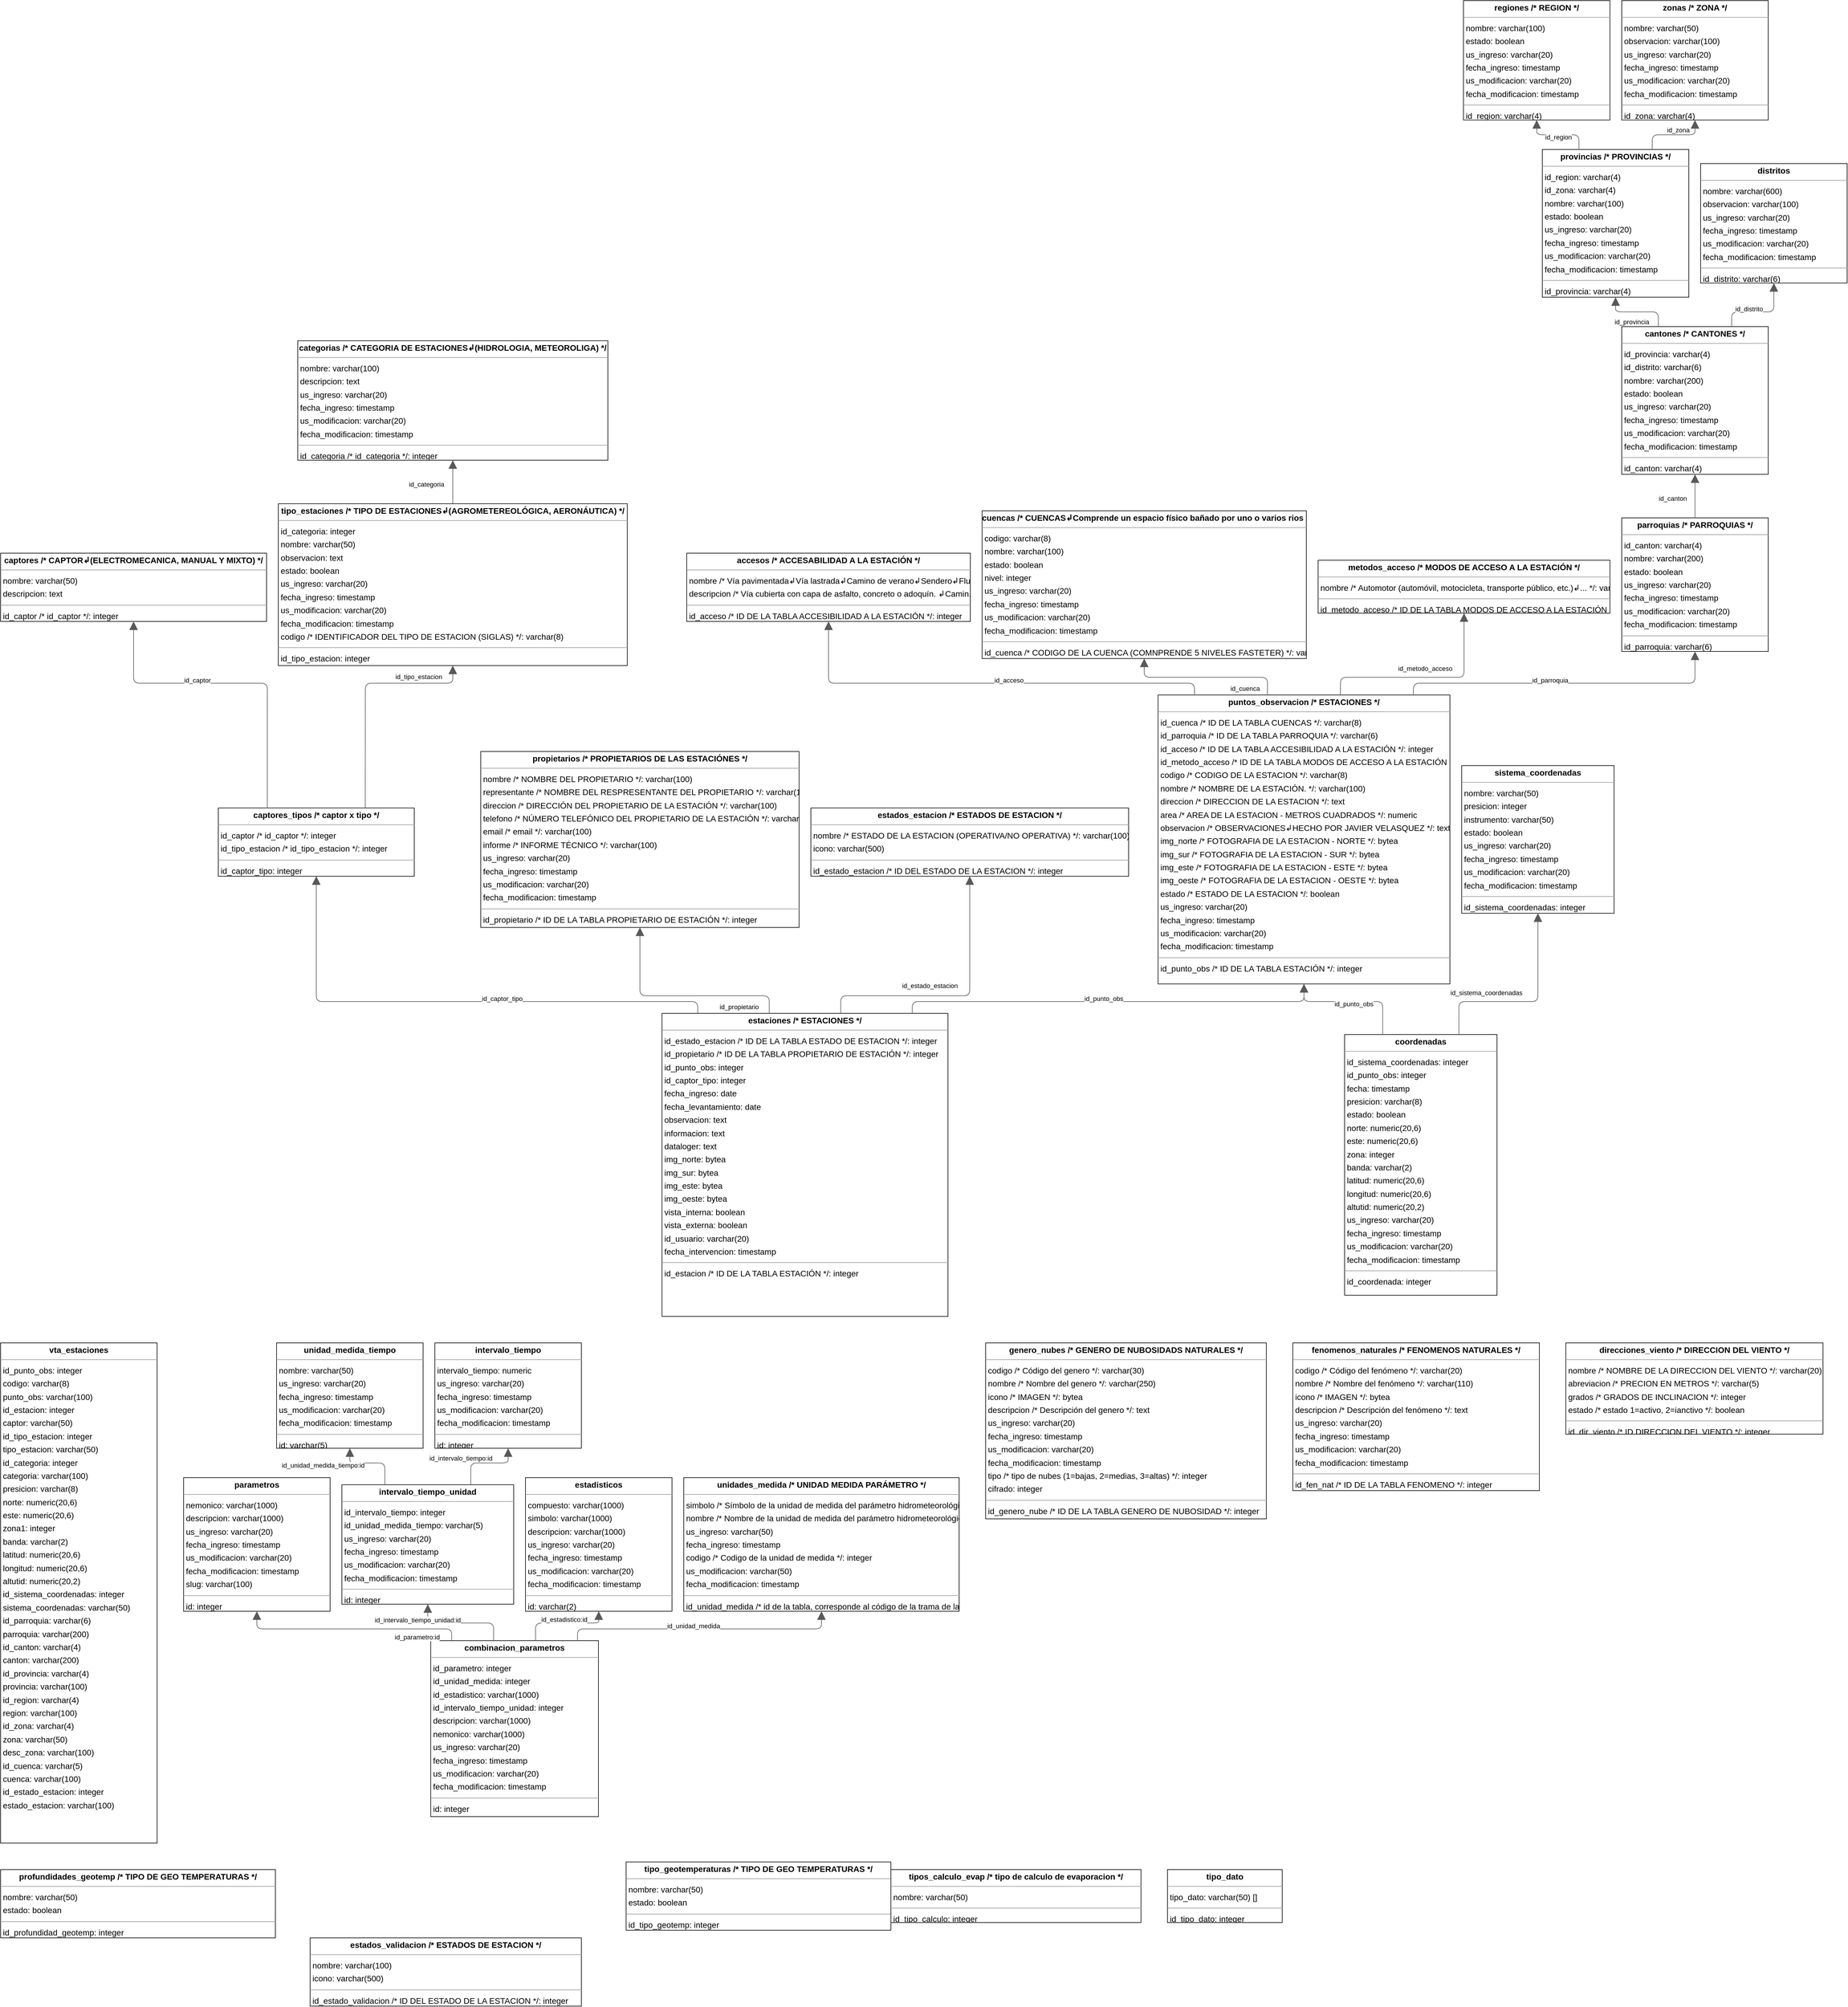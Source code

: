 <mxfile version="20.0.4" type="github">
  <diagram id="1TgqSIU560a6drtrYgLI" name="Page-1">
    <mxGraphModel dx="1720" dy="1604" grid="1" gridSize="10" guides="1" tooltips="1" connect="1" arrows="1" fold="1" page="0" pageScale="1" pageWidth="827" pageHeight="1169" background="none" math="0" shadow="0">
      <root>
        <mxCell id="0" />
        <mxCell id="1" parent="0" />
        <mxCell id="node34" value="&lt;p style=&quot;margin:0px;margin-top:4px;text-align:center;&quot;&gt;&lt;b&gt;accesos  /* ACCESABILIDAD A LA ESTACIÓN */&lt;/b&gt;&lt;/p&gt;&lt;hr size=&quot;1&quot;/&gt;&lt;p style=&quot;margin:0 0 0 4px;line-height:1.6;&quot;&gt; nombre  /* Vía pavimentada↲Vía lastrada↲Camino de verano↲Sendero↲Fluvial... */: varchar(100)&lt;br/&gt; descripcion  /* Vía cubierta con capa de asfalto, concreto o adoquín.  ↲Camin... */: varchar(500)&lt;/p&gt;&lt;hr size=&quot;1&quot;/&gt;&lt;p style=&quot;margin:0 0 0 4px;line-height:1.6;&quot;&gt; id_acceso  /* ID DE LA TABLA ACCESIBILIDAD A LA ESTACIÓN */: integer&lt;/p&gt;" style="verticalAlign=top;align=left;overflow=fill;fontSize=14;fontFamily=Helvetica;html=1;rounded=0;shadow=0;comic=0;labelBackgroundColor=none;strokeWidth=1;" parent="1" vertex="1">
          <mxGeometry x="869" y="514" width="482" height="116" as="geometry" />
        </mxCell>
        <mxCell id="node31" value="&lt;p style=&quot;margin:0px;margin-top:4px;text-align:center;&quot;&gt;&lt;b&gt;cantones  /* CANTONES */&lt;/b&gt;&lt;/p&gt;&lt;hr size=&quot;1&quot;/&gt;&lt;p style=&quot;margin:0 0 0 4px;line-height:1.6;&quot;&gt; id_provincia: varchar(4)&lt;br/&gt; id_distrito: varchar(6)&lt;br/&gt; nombre: varchar(200)&lt;br/&gt; estado: boolean&lt;br/&gt; us_ingreso: varchar(20)&lt;br/&gt; fecha_ingreso: timestamp&lt;br/&gt; us_modificacion: varchar(20)&lt;br/&gt; fecha_modificacion: timestamp&lt;/p&gt;&lt;hr size=&quot;1&quot;/&gt;&lt;p style=&quot;margin:0 0 0 4px;line-height:1.6;&quot;&gt; id_canton: varchar(4)&lt;/p&gt;" style="verticalAlign=top;align=left;overflow=fill;fontSize=14;fontFamily=Helvetica;html=1;rounded=0;shadow=0;comic=0;labelBackgroundColor=none;strokeWidth=1;" parent="1" vertex="1">
          <mxGeometry x="2458" y="129" width="249" height="251" as="geometry" />
        </mxCell>
        <mxCell id="node2" value="&lt;p style=&quot;margin:0px;margin-top:4px;text-align:center;&quot;&gt;&lt;b&gt;captores  /* CAPTOR↲(ELECTROMECANICA, MANUAL Y MIXTO) */&lt;/b&gt;&lt;/p&gt;&lt;hr size=&quot;1&quot;/&gt;&lt;p style=&quot;margin:0 0 0 4px;line-height:1.6;&quot;&gt; nombre: varchar(50)&lt;br/&gt; descripcion: text&lt;/p&gt;&lt;hr size=&quot;1&quot;/&gt;&lt;p style=&quot;margin:0 0 0 4px;line-height:1.6;&quot;&gt; id_captor  /* id_captor */: integer&lt;/p&gt;" style="verticalAlign=top;align=left;overflow=fill;fontSize=14;fontFamily=Helvetica;html=1;rounded=0;shadow=0;comic=0;labelBackgroundColor=none;strokeWidth=1;" parent="1" vertex="1">
          <mxGeometry x="-297" y="514" width="452" height="116" as="geometry" />
        </mxCell>
        <mxCell id="node12" value="&lt;p style=&quot;margin:0px;margin-top:4px;text-align:center;&quot;&gt;&lt;b&gt;captores_tipos  /* captor x tipo */&lt;/b&gt;&lt;/p&gt;&lt;hr size=&quot;1&quot;/&gt;&lt;p style=&quot;margin:0 0 0 4px;line-height:1.6;&quot;&gt; id_captor  /* id_captor */: integer&lt;br/&gt; id_tipo_estacion  /* id_tipo_estacion */: integer&lt;/p&gt;&lt;hr size=&quot;1&quot;/&gt;&lt;p style=&quot;margin:0 0 0 4px;line-height:1.6;&quot;&gt; id_captor_tipo: integer&lt;/p&gt;" style="verticalAlign=top;align=left;overflow=fill;fontSize=14;fontFamily=Helvetica;html=1;rounded=0;shadow=0;comic=0;labelBackgroundColor=none;strokeWidth=1;" parent="1" vertex="1">
          <mxGeometry x="73" y="947" width="333" height="116" as="geometry" />
        </mxCell>
        <mxCell id="node9" value="&lt;p style=&quot;margin:0px;margin-top:4px;text-align:center;&quot;&gt;&lt;b&gt;categorias  /* CATEGORIA DE ESTACIONES↲(HIDROLOGIA, METEOROLIGA) */&lt;/b&gt;&lt;/p&gt;&lt;hr size=&quot;1&quot;/&gt;&lt;p style=&quot;margin:0 0 0 4px;line-height:1.6;&quot;&gt; nombre: varchar(100)&lt;br/&gt; descripcion: text&lt;br/&gt; us_ingreso: varchar(20)&lt;br/&gt; fecha_ingreso: timestamp&lt;br/&gt; us_modificacion: varchar(20)&lt;br/&gt; fecha_modificacion: timestamp&lt;/p&gt;&lt;hr size=&quot;1&quot;/&gt;&lt;p style=&quot;margin:0 0 0 4px;line-height:1.6;&quot;&gt; id_categoria  /* id_categoria */: integer&lt;/p&gt;" style="verticalAlign=top;align=left;overflow=fill;fontSize=14;fontFamily=Helvetica;html=1;rounded=0;shadow=0;comic=0;labelBackgroundColor=none;strokeWidth=1;" parent="1" vertex="1">
          <mxGeometry x="208" y="153" width="527" height="203" as="geometry" />
        </mxCell>
        <mxCell id="node6" value="&lt;p style=&quot;margin:0px;margin-top:4px;text-align:center;&quot;&gt;&lt;b&gt;combinacion_parametros&lt;/b&gt;&lt;/p&gt;&lt;hr size=&quot;1&quot;/&gt;&lt;p style=&quot;margin:0 0 0 4px;line-height:1.6;&quot;&gt; id_parametro: integer&lt;br/&gt; id_unidad_medida: integer&lt;br/&gt; id_estadistico: varchar(1000)&lt;br/&gt; id_intervalo_tiempo_unidad: integer&lt;br/&gt; descripcion: varchar(1000)&lt;br/&gt; nemonico: varchar(1000)&lt;br/&gt; us_ingreso: varchar(20)&lt;br/&gt; fecha_ingreso: timestamp&lt;br/&gt; us_modificacion: varchar(20)&lt;br/&gt; fecha_modificacion: timestamp&lt;/p&gt;&lt;hr size=&quot;1&quot;/&gt;&lt;p style=&quot;margin:0 0 0 4px;line-height:1.6;&quot;&gt; id: integer&lt;/p&gt;" style="verticalAlign=top;align=left;overflow=fill;fontSize=14;fontFamily=Helvetica;html=1;rounded=0;shadow=0;comic=0;labelBackgroundColor=none;strokeWidth=1;" parent="1" vertex="1">
          <mxGeometry x="434" y="2362" width="285" height="299" as="geometry" />
        </mxCell>
        <mxCell id="node23" value="&lt;p style=&quot;margin:0px;margin-top:4px;text-align:center;&quot;&gt;&lt;b&gt;coordenadas&lt;/b&gt;&lt;/p&gt;&lt;hr size=&quot;1&quot;/&gt;&lt;p style=&quot;margin:0 0 0 4px;line-height:1.6;&quot;&gt; id_sistema_coordenadas: integer&lt;br/&gt; id_punto_obs: integer&lt;br/&gt; fecha: timestamp&lt;br/&gt; presicion: varchar(8)&lt;br/&gt; estado: boolean&lt;br/&gt; norte: numeric(20,6)&lt;br/&gt; este: numeric(20,6)&lt;br/&gt; zona: integer&lt;br/&gt; banda: varchar(2)&lt;br/&gt; latitud: numeric(20,6)&lt;br/&gt; longitud: numeric(20,6)&lt;br/&gt; altutid: numeric(20,2)&lt;br/&gt; us_ingreso: varchar(20)&lt;br/&gt; fecha_ingreso: timestamp&lt;br/&gt; us_modificacion: varchar(20)&lt;br/&gt; fecha_modificacion: timestamp&lt;/p&gt;&lt;hr size=&quot;1&quot;/&gt;&lt;p style=&quot;margin:0 0 0 4px;line-height:1.6;&quot;&gt; id_coordenada: integer&lt;/p&gt;" style="verticalAlign=top;align=left;overflow=fill;fontSize=14;fontFamily=Helvetica;html=1;rounded=0;shadow=0;comic=0;labelBackgroundColor=none;strokeWidth=1;" parent="1" vertex="1">
          <mxGeometry x="1987" y="1332" width="259" height="443" as="geometry" />
        </mxCell>
        <mxCell id="node11" value="&lt;p style=&quot;margin:0px;margin-top:4px;text-align:center;&quot;&gt;&lt;b&gt;cuencas  /* CUENCAS↲Comprende un espacio físico bañado por uno o varios rios */&lt;/b&gt;&lt;/p&gt;&lt;hr size=&quot;1&quot;/&gt;&lt;p style=&quot;margin:0 0 0 4px;line-height:1.6;&quot;&gt; codigo: varchar(8)&lt;br/&gt; nombre: varchar(100)&lt;br/&gt; estado: boolean&lt;br/&gt; nivel: integer&lt;br/&gt; us_ingreso: varchar(20)&lt;br/&gt; fecha_ingreso: timestamp&lt;br/&gt; us_modificacion: varchar(20)&lt;br/&gt; fecha_modificacion: timestamp&lt;/p&gt;&lt;hr size=&quot;1&quot;/&gt;&lt;p style=&quot;margin:0 0 0 4px;line-height:1.6;&quot;&gt; id_cuenca  /* CODIGO DE LA CUENCA (COMNPRENDE 5 NIVELES FASTETER) */: varchar(5)&lt;/p&gt;" style="verticalAlign=top;align=left;overflow=fill;fontSize=14;fontFamily=Helvetica;html=1;rounded=0;shadow=0;comic=0;labelBackgroundColor=none;strokeWidth=1;" parent="1" vertex="1">
          <mxGeometry x="1371" y="442" width="551" height="251" as="geometry" />
        </mxCell>
        <mxCell id="node7" value="&lt;p style=&quot;margin:0px;margin-top:4px;text-align:center;&quot;&gt;&lt;b&gt;direcciones_viento  /* DIRECCION DEL VIENTO */&lt;/b&gt;&lt;/p&gt;&lt;hr size=&quot;1&quot;/&gt;&lt;p style=&quot;margin:0 0 0 4px;line-height:1.6;&quot;&gt; nombre  /* NOMBRE DE LA DIRECCION DEL VIENTO */: varchar(20)&lt;br/&gt; abreviacion  /* PRECION EN METROS */: varchar(5)&lt;br/&gt; grados  /* GRADOS DE INCLINACION */: integer&lt;br/&gt; estado  /* estado 1=activo, 2=ianctivo */: boolean&lt;/p&gt;&lt;hr size=&quot;1&quot;/&gt;&lt;p style=&quot;margin:0 0 0 4px;line-height:1.6;&quot;&gt; id_dir_viento  /* ID DIRECCION DEL VIENTO */: integer&lt;/p&gt;" style="verticalAlign=top;align=left;overflow=fill;fontSize=14;fontFamily=Helvetica;html=1;rounded=0;shadow=0;comic=0;labelBackgroundColor=none;strokeWidth=1;" parent="1" vertex="1">
          <mxGeometry x="2363" y="1856" width="437" height="155" as="geometry" />
        </mxCell>
        <mxCell id="node16" value="&lt;p style=&quot;margin:0px;margin-top:4px;text-align:center;&quot;&gt;&lt;b&gt;distritos&lt;/b&gt;&lt;/p&gt;&lt;hr size=&quot;1&quot;/&gt;&lt;p style=&quot;margin:0 0 0 4px;line-height:1.6;&quot;&gt; nombre: varchar(600)&lt;br/&gt; observacion: varchar(100)&lt;br/&gt; us_ingreso: varchar(20)&lt;br/&gt; fecha_ingreso: timestamp&lt;br/&gt; us_modificacion: varchar(20)&lt;br/&gt; fecha_modificacion: timestamp&lt;/p&gt;&lt;hr size=&quot;1&quot;/&gt;&lt;p style=&quot;margin:0 0 0 4px;line-height:1.6;&quot;&gt; id_distrito: varchar(6)&lt;/p&gt;" style="verticalAlign=top;align=left;overflow=fill;fontSize=14;fontFamily=Helvetica;html=1;rounded=0;shadow=0;comic=0;labelBackgroundColor=none;strokeWidth=1;" parent="1" vertex="1">
          <mxGeometry x="2592" y="-148" width="249" height="203" as="geometry" />
        </mxCell>
        <mxCell id="node5" value="&lt;p style=&quot;margin:0px;margin-top:4px;text-align:center;&quot;&gt;&lt;b&gt;estaciones  /* ESTACIONES */&lt;/b&gt;&lt;/p&gt;&lt;hr size=&quot;1&quot;&gt;&lt;p style=&quot;margin:0 0 0 4px;line-height:1.6;&quot;&gt; id_estado_estacion  /* ID DE LA TABLA ESTADO DE ESTACION */: integer&lt;br&gt; id_propietario  /* ID DE LA TABLA PROPIETARIO DE ESTACIÓN */: integer&lt;br&gt; id_punto_obs: integer&lt;br&gt; id_captor_tipo: integer&lt;br&gt; fecha_ingreso: date&lt;br&gt; fecha_levantamiento: date&lt;br&gt; observacion: text&lt;br&gt; informacion: text&lt;br&gt; dataloger: text&lt;br&gt; img_norte: bytea&lt;br&gt; img_sur: bytea&lt;br&gt; img_este: bytea&lt;br&gt; img_oeste: bytea&lt;br&gt; vista_interna: boolean&lt;br&gt; vista_externa: boolean&lt;br&gt; id_usuario: varchar(20)&lt;br&gt; fecha_intervencion: timestamp&lt;br&gt;&lt;/p&gt;&lt;hr size=&quot;1&quot;&gt;&lt;p style=&quot;margin:0 0 0 4px;line-height:1.6;&quot;&gt; id_estacion  /* ID DE LA TABLA ESTACIÓN */: integer&lt;/p&gt;" style="verticalAlign=top;align=left;overflow=fill;fontSize=14;fontFamily=Helvetica;html=1;rounded=0;shadow=0;comic=0;labelBackgroundColor=none;strokeWidth=1;" parent="1" vertex="1">
          <mxGeometry x="827" y="1296" width="486" height="515" as="geometry" />
        </mxCell>
        <mxCell id="node22" value="&lt;p style=&quot;margin:0px;margin-top:4px;text-align:center;&quot;&gt;&lt;b&gt;estadisticos&lt;/b&gt;&lt;/p&gt;&lt;hr size=&quot;1&quot;/&gt;&lt;p style=&quot;margin:0 0 0 4px;line-height:1.6;&quot;&gt; compuesto: varchar(1000)&lt;br/&gt; simbolo: varchar(1000)&lt;br/&gt; descripcion: varchar(1000)&lt;br/&gt; us_ingreso: varchar(20)&lt;br/&gt; fecha_ingreso: timestamp&lt;br/&gt; us_modificacion: varchar(20)&lt;br/&gt; fecha_modificacion: timestamp&lt;/p&gt;&lt;hr size=&quot;1&quot;/&gt;&lt;p style=&quot;margin:0 0 0 4px;line-height:1.6;&quot;&gt; id: varchar(2)&lt;/p&gt;" style="verticalAlign=top;align=left;overflow=fill;fontSize=14;fontFamily=Helvetica;html=1;rounded=0;shadow=0;comic=0;labelBackgroundColor=none;strokeWidth=1;" parent="1" vertex="1">
          <mxGeometry x="595" y="2085" width="249" height="227" as="geometry" />
        </mxCell>
        <mxCell id="node19" value="&lt;p style=&quot;margin:0px;margin-top:4px;text-align:center;&quot;&gt;&lt;b&gt;estados_estacion  /* ESTADOS DE ESTACION */&lt;/b&gt;&lt;/p&gt;&lt;hr size=&quot;1&quot;/&gt;&lt;p style=&quot;margin:0 0 0 4px;line-height:1.6;&quot;&gt; nombre  /* ESTADO DE LA ESTACION (OPERATIVA/NO OPERATIVA) */: varchar(100)&lt;br/&gt; icono: varchar(500)&lt;/p&gt;&lt;hr size=&quot;1&quot;/&gt;&lt;p style=&quot;margin:0 0 0 4px;line-height:1.6;&quot;&gt; id_estado_estacion  /* ID DEL ESTADO DE LA ESTACION */: integer&lt;/p&gt;" style="verticalAlign=top;align=left;overflow=fill;fontSize=14;fontFamily=Helvetica;html=1;rounded=0;shadow=0;comic=0;labelBackgroundColor=none;strokeWidth=1;" parent="1" vertex="1">
          <mxGeometry x="1080" y="947" width="540" height="116" as="geometry" />
        </mxCell>
        <mxCell id="node8" value="&lt;p style=&quot;margin:0px;margin-top:4px;text-align:center;&quot;&gt;&lt;b&gt;estados_validacion  /* ESTADOS DE ESTACION */&lt;/b&gt;&lt;/p&gt;&lt;hr size=&quot;1&quot;/&gt;&lt;p style=&quot;margin:0 0 0 4px;line-height:1.6;&quot;&gt; nombre: varchar(100)&lt;br/&gt; icono: varchar(500)&lt;/p&gt;&lt;hr size=&quot;1&quot;/&gt;&lt;p style=&quot;margin:0 0 0 4px;line-height:1.6;&quot;&gt; id_estado_validacion  /* ID DEL ESTADO DE LA ESTACION */: integer&lt;/p&gt;" style="verticalAlign=top;align=left;overflow=fill;fontSize=14;fontFamily=Helvetica;html=1;rounded=0;shadow=0;comic=0;labelBackgroundColor=none;strokeWidth=1;" parent="1" vertex="1">
          <mxGeometry x="229" y="2867" width="461" height="116" as="geometry" />
        </mxCell>
        <mxCell id="node29" value="&lt;p style=&quot;margin:0px;margin-top:4px;text-align:center;&quot;&gt;&lt;b&gt;fenomenos_naturales  /* FENOMENOS NATURALES */&lt;/b&gt;&lt;/p&gt;&lt;hr size=&quot;1&quot;/&gt;&lt;p style=&quot;margin:0 0 0 4px;line-height:1.6;&quot;&gt; codigo  /* Código del fenómeno */: varchar(20)&lt;br/&gt; nombre  /* Nombre del fenómeno */: varchar(110)&lt;br/&gt; icono  /* IMAGEN */: bytea&lt;br/&gt; descripcion  /* Descripción del fenómeno */: text&lt;br/&gt; us_ingreso: varchar(20)&lt;br/&gt; fecha_ingreso: timestamp&lt;br/&gt; us_modificacion: varchar(20)&lt;br/&gt; fecha_modificacion: timestamp&lt;/p&gt;&lt;hr size=&quot;1&quot;/&gt;&lt;p style=&quot;margin:0 0 0 4px;line-height:1.6;&quot;&gt; id_fen_nat  /* ID DE LA TABLA FENOMENO */: integer&lt;/p&gt;" style="verticalAlign=top;align=left;overflow=fill;fontSize=14;fontFamily=Helvetica;html=1;rounded=0;shadow=0;comic=0;labelBackgroundColor=none;strokeWidth=1;" parent="1" vertex="1">
          <mxGeometry x="1899" y="1856" width="419" height="251" as="geometry" />
        </mxCell>
        <mxCell id="node17" value="&lt;p style=&quot;margin:0px;margin-top:4px;text-align:center;&quot;&gt;&lt;b&gt;genero_nubes  /* GENERO DE NUBOSIDADS NATURALES */&lt;/b&gt;&lt;/p&gt;&lt;hr size=&quot;1&quot;/&gt;&lt;p style=&quot;margin:0 0 0 4px;line-height:1.6;&quot;&gt; codigo  /* Código del genero */: varchar(30)&lt;br/&gt; nombre  /* Nombre del genero */: varchar(250)&lt;br/&gt; icono  /* IMAGEN */: bytea&lt;br/&gt; descripcion  /* Descripción del genero */: text&lt;br/&gt; us_ingreso: varchar(20)&lt;br/&gt; fecha_ingreso: timestamp&lt;br/&gt; us_modificacion: varchar(20)&lt;br/&gt; fecha_modificacion: timestamp&lt;br/&gt; tipo  /* tipo de nubes (1=bajas, 2=medias, 3=altas) */: integer&lt;br/&gt; cifrado: integer&lt;/p&gt;&lt;hr size=&quot;1&quot;/&gt;&lt;p style=&quot;margin:0 0 0 4px;line-height:1.6;&quot;&gt; id_genero_nube  /* ID DE LA TABLA GENERO DE NUBOSIDAD */: integer&lt;/p&gt;" style="verticalAlign=top;align=left;overflow=fill;fontSize=14;fontFamily=Helvetica;html=1;rounded=0;shadow=0;comic=0;labelBackgroundColor=none;strokeWidth=1;" parent="1" vertex="1">
          <mxGeometry x="1377" y="1856" width="477" height="299" as="geometry" />
        </mxCell>
        <mxCell id="node13" value="&lt;p style=&quot;margin:0px;margin-top:4px;text-align:center;&quot;&gt;&lt;b&gt;intervalo_tiempo&lt;/b&gt;&lt;/p&gt;&lt;hr size=&quot;1&quot;/&gt;&lt;p style=&quot;margin:0 0 0 4px;line-height:1.6;&quot;&gt; intervalo_tiempo: numeric&lt;br/&gt; us_ingreso: varchar(20)&lt;br/&gt; fecha_ingreso: timestamp&lt;br/&gt; us_modificacion: varchar(20)&lt;br/&gt; fecha_modificacion: timestamp&lt;/p&gt;&lt;hr size=&quot;1&quot;/&gt;&lt;p style=&quot;margin:0 0 0 4px;line-height:1.6;&quot;&gt; id: integer&lt;/p&gt;" style="verticalAlign=top;align=left;overflow=fill;fontSize=14;fontFamily=Helvetica;html=1;rounded=0;shadow=0;comic=0;labelBackgroundColor=none;strokeWidth=1;" parent="1" vertex="1">
          <mxGeometry x="441" y="1856" width="249" height="179" as="geometry" />
        </mxCell>
        <mxCell id="node18" value="&lt;p style=&quot;margin:0px;margin-top:4px;text-align:center;&quot;&gt;&lt;b&gt;intervalo_tiempo_unidad&lt;/b&gt;&lt;/p&gt;&lt;hr size=&quot;1&quot;/&gt;&lt;p style=&quot;margin:0 0 0 4px;line-height:1.6;&quot;&gt; id_intervalo_tiempo: integer&lt;br/&gt; id_unidad_medida_tiempo: varchar(5)&lt;br/&gt; us_ingreso: varchar(20)&lt;br/&gt; fecha_ingreso: timestamp&lt;br/&gt; us_modificacion: varchar(20)&lt;br/&gt; fecha_modificacion: timestamp&lt;/p&gt;&lt;hr size=&quot;1&quot;/&gt;&lt;p style=&quot;margin:0 0 0 4px;line-height:1.6;&quot;&gt; id: integer&lt;/p&gt;" style="verticalAlign=top;align=left;overflow=fill;fontSize=14;fontFamily=Helvetica;html=1;rounded=0;shadow=0;comic=0;labelBackgroundColor=none;strokeWidth=1;" parent="1" vertex="1">
          <mxGeometry x="283" y="2097" width="292" height="203" as="geometry" />
        </mxCell>
        <mxCell id="node10" value="&lt;p style=&quot;margin:0px;margin-top:4px;text-align:center;&quot;&gt;&lt;b&gt;metodos_acceso  /* MODOS DE ACCESO A LA ESTACIÓN */&lt;/b&gt;&lt;/p&gt;&lt;hr size=&quot;1&quot;/&gt;&lt;p style=&quot;margin:0 0 0 4px;line-height:1.6;&quot;&gt; nombre  /* Automotor (automóvil, motocicleta, transporte público, etc.)↲... */: varchar(500)&lt;/p&gt;&lt;hr size=&quot;1&quot;/&gt;&lt;p style=&quot;margin:0 0 0 4px;line-height:1.6;&quot;&gt; id_metodo_acceso  /* ID DE LA TABLA MODOS DE ACCESO A LA ESTACIÓN */: integer&lt;/p&gt;" style="verticalAlign=top;align=left;overflow=fill;fontSize=14;fontFamily=Helvetica;html=1;rounded=0;shadow=0;comic=0;labelBackgroundColor=none;strokeWidth=1;" parent="1" vertex="1">
          <mxGeometry x="1942" y="526" width="496" height="90" as="geometry" />
        </mxCell>
        <mxCell id="node4" value="&lt;p style=&quot;margin:0px;margin-top:4px;text-align:center;&quot;&gt;&lt;b&gt;parametros&lt;/b&gt;&lt;/p&gt;&lt;hr size=&quot;1&quot;/&gt;&lt;p style=&quot;margin:0 0 0 4px;line-height:1.6;&quot;&gt; nemonico: varchar(1000)&lt;br/&gt; descripcion: varchar(1000)&lt;br/&gt; us_ingreso: varchar(20)&lt;br/&gt; fecha_ingreso: timestamp&lt;br/&gt; us_modificacion: varchar(20)&lt;br/&gt; fecha_modificacion: timestamp&lt;br/&gt; slug: varchar(100)&lt;/p&gt;&lt;hr size=&quot;1&quot;/&gt;&lt;p style=&quot;margin:0 0 0 4px;line-height:1.6;&quot;&gt; id: integer&lt;/p&gt;" style="verticalAlign=top;align=left;overflow=fill;fontSize=14;fontFamily=Helvetica;html=1;rounded=0;shadow=0;comic=0;labelBackgroundColor=none;strokeWidth=1;" parent="1" vertex="1">
          <mxGeometry x="14" y="2085" width="249" height="227" as="geometry" />
        </mxCell>
        <mxCell id="node32" value="&lt;p style=&quot;margin:0px;margin-top:4px;text-align:center;&quot;&gt;&lt;b&gt;parroquias  /* PARROQUIAS */&lt;/b&gt;&lt;/p&gt;&lt;hr size=&quot;1&quot;/&gt;&lt;p style=&quot;margin:0 0 0 4px;line-height:1.6;&quot;&gt; id_canton: varchar(4)&lt;br/&gt; nombre: varchar(200)&lt;br/&gt; estado: boolean&lt;br/&gt; us_ingreso: varchar(20)&lt;br/&gt; fecha_ingreso: timestamp&lt;br/&gt; us_modificacion: varchar(20)&lt;br/&gt; fecha_modificacion: timestamp&lt;/p&gt;&lt;hr size=&quot;1&quot;/&gt;&lt;p style=&quot;margin:0 0 0 4px;line-height:1.6;&quot;&gt; id_parroquia: varchar(6)&lt;/p&gt;" style="verticalAlign=top;align=left;overflow=fill;fontSize=14;fontFamily=Helvetica;html=1;rounded=0;shadow=0;comic=0;labelBackgroundColor=none;strokeWidth=1;" parent="1" vertex="1">
          <mxGeometry x="2458" y="454" width="249" height="227" as="geometry" />
        </mxCell>
        <mxCell id="node30" value="&lt;p style=&quot;margin:0px;margin-top:4px;text-align:center;&quot;&gt;&lt;b&gt;profundidades_geotemp  /* TIPO DE GEO TEMPERATURAS */&lt;/b&gt;&lt;/p&gt;&lt;hr size=&quot;1&quot;/&gt;&lt;p style=&quot;margin:0 0 0 4px;line-height:1.6;&quot;&gt; nombre: varchar(50)&lt;br/&gt; estado: boolean&lt;/p&gt;&lt;hr size=&quot;1&quot;/&gt;&lt;p style=&quot;margin:0 0 0 4px;line-height:1.6;&quot;&gt; id_profundidad_geotemp: integer&lt;/p&gt;" style="verticalAlign=top;align=left;overflow=fill;fontSize=14;fontFamily=Helvetica;html=1;rounded=0;shadow=0;comic=0;labelBackgroundColor=none;strokeWidth=1;" parent="1" vertex="1">
          <mxGeometry x="-297" y="2751" width="467" height="116" as="geometry" />
        </mxCell>
        <mxCell id="node28" value="&lt;p style=&quot;margin:0px;margin-top:4px;text-align:center;&quot;&gt;&lt;b&gt;propietarios  /* PROPIETARIOS DE LAS ESTACIÓNES */&lt;/b&gt;&lt;/p&gt;&lt;hr size=&quot;1&quot;/&gt;&lt;p style=&quot;margin:0 0 0 4px;line-height:1.6;&quot;&gt; nombre  /* NOMBRE DEL PROPIETARIO */: varchar(100)&lt;br/&gt; representante  /* NOMBRE DEL RESPRESENTANTE DEL PROPIETARIO */: varchar(100)&lt;br/&gt; direccion  /* DIRECCIÓN DEL PROPIETARIO DE LA ESTACIÓN */: varchar(100)&lt;br/&gt; telefono  /* NÚMERO TELEFÓNICO DEL PROPIETARIO DE LA ESTACIÓN */: varchar(100)&lt;br/&gt; email  /* email */: varchar(100)&lt;br/&gt; informe  /* INFORME TÉCNICO */: varchar(100)&lt;br/&gt; us_ingreso: varchar(20)&lt;br/&gt; fecha_ingreso: timestamp&lt;br/&gt; us_modificacion: varchar(20)&lt;br/&gt; fecha_modificacion: timestamp&lt;/p&gt;&lt;hr size=&quot;1&quot;/&gt;&lt;p style=&quot;margin:0 0 0 4px;line-height:1.6;&quot;&gt; id_propietario  /* ID DE LA TABLA PROPIETARIO DE ESTACIÓN */: integer&lt;/p&gt;" style="verticalAlign=top;align=left;overflow=fill;fontSize=14;fontFamily=Helvetica;html=1;rounded=0;shadow=0;comic=0;labelBackgroundColor=none;strokeWidth=1;" parent="1" vertex="1">
          <mxGeometry x="519" y="851" width="541" height="299" as="geometry" />
        </mxCell>
        <mxCell id="node15" value="&lt;p style=&quot;margin:0px;margin-top:4px;text-align:center;&quot;&gt;&lt;b&gt;provincias  /* PROVINCIAS */&lt;/b&gt;&lt;/p&gt;&lt;hr size=&quot;1&quot;/&gt;&lt;p style=&quot;margin:0 0 0 4px;line-height:1.6;&quot;&gt; id_region: varchar(4)&lt;br/&gt; id_zona: varchar(4)&lt;br/&gt; nombre: varchar(100)&lt;br/&gt; estado: boolean&lt;br/&gt; us_ingreso: varchar(20)&lt;br/&gt; fecha_ingreso: timestamp&lt;br/&gt; us_modificacion: varchar(20)&lt;br/&gt; fecha_modificacion: timestamp&lt;/p&gt;&lt;hr size=&quot;1&quot;/&gt;&lt;p style=&quot;margin:0 0 0 4px;line-height:1.6;&quot;&gt; id_provincia: varchar(4)&lt;/p&gt;" style="verticalAlign=top;align=left;overflow=fill;fontSize=14;fontFamily=Helvetica;html=1;rounded=0;shadow=0;comic=0;labelBackgroundColor=none;strokeWidth=1;" parent="1" vertex="1">
          <mxGeometry x="2323" y="-172" width="249" height="251" as="geometry" />
        </mxCell>
        <mxCell id="node25" value="&lt;p style=&quot;margin:0px;margin-top:4px;text-align:center;&quot;&gt;&lt;b&gt;puntos_observacion  /* ESTACIONES */&lt;/b&gt;&lt;/p&gt;&lt;hr size=&quot;1&quot;/&gt;&lt;p style=&quot;margin:0 0 0 4px;line-height:1.6;&quot;&gt; id_cuenca  /* ID DE LA TABLA CUENCAS */: varchar(8)&lt;br/&gt; id_parroquia  /* ID DE LA TABLA PARROQUIA */: varchar(6)&lt;br/&gt; id_acceso  /* ID DE LA TABLA ACCESIBILIDAD A LA ESTACIÓN */: integer&lt;br/&gt; id_metodo_acceso  /* ID DE LA TABLA MODOS DE ACCESO A LA ESTACIÓN */: integer&lt;br/&gt; codigo  /* CODIGO DE LA ESTACION */: varchar(8)&lt;br/&gt; nombre  /* NOMBRE DE LA ESTACIÓN. */: varchar(100)&lt;br/&gt; direccion  /* DIRECCION DE LA ESTACION */: text&lt;br/&gt; area  /* AREA DE LA ESTACION - METROS CUADRADOS */: numeric&lt;br/&gt; observacion  /* OBSERVACIONES↲HECHO POR JAVIER VELASQUEZ */: text&lt;br/&gt; img_norte  /* FOTOGRAFIA DE LA ESTACION - NORTE */: bytea&lt;br/&gt; img_sur  /* FOTOGRAFIA DE LA ESTACION - SUR */: bytea&lt;br/&gt; img_este  /* FOTOGRAFIA DE LA ESTACION - ESTE */: bytea&lt;br/&gt; img_oeste  /* FOTOGRAFIA DE LA ESTACION - OESTE */: bytea&lt;br/&gt; estado  /* ESTADO DE LA ESTACION */: boolean&lt;br/&gt; us_ingreso: varchar(20)&lt;br/&gt; fecha_ingreso: timestamp&lt;br/&gt; us_modificacion: varchar(20)&lt;br/&gt; fecha_modificacion: timestamp&lt;/p&gt;&lt;hr size=&quot;1&quot;/&gt;&lt;p style=&quot;margin:0 0 0 4px;line-height:1.6;&quot;&gt; id_punto_obs  /* ID DE LA TABLA ESTACIÓN */: integer&lt;/p&gt;" style="verticalAlign=top;align=left;overflow=fill;fontSize=14;fontFamily=Helvetica;html=1;rounded=0;shadow=0;comic=0;labelBackgroundColor=none;strokeWidth=1;" parent="1" vertex="1">
          <mxGeometry x="1670" y="755" width="496" height="491" as="geometry" />
        </mxCell>
        <mxCell id="node0" value="&lt;p style=&quot;margin:0px;margin-top:4px;text-align:center;&quot;&gt;&lt;b&gt;regiones  /* REGION */&lt;/b&gt;&lt;/p&gt;&lt;hr size=&quot;1&quot;/&gt;&lt;p style=&quot;margin:0 0 0 4px;line-height:1.6;&quot;&gt; nombre: varchar(100)&lt;br/&gt; estado: boolean&lt;br/&gt; us_ingreso: varchar(20)&lt;br/&gt; fecha_ingreso: timestamp&lt;br/&gt; us_modificacion: varchar(20)&lt;br/&gt; fecha_modificacion: timestamp&lt;/p&gt;&lt;hr size=&quot;1&quot;/&gt;&lt;p style=&quot;margin:0 0 0 4px;line-height:1.6;&quot;&gt; id_region: varchar(4)&lt;/p&gt;" style="verticalAlign=top;align=left;overflow=fill;fontSize=14;fontFamily=Helvetica;html=1;rounded=0;shadow=0;comic=0;labelBackgroundColor=none;strokeWidth=1;" parent="1" vertex="1">
          <mxGeometry x="2189" y="-425" width="249" height="203" as="geometry" />
        </mxCell>
        <mxCell id="node20" value="&lt;p style=&quot;margin:0px;margin-top:4px;text-align:center;&quot;&gt;&lt;b&gt;sistema_coordenadas&lt;/b&gt;&lt;/p&gt;&lt;hr size=&quot;1&quot;/&gt;&lt;p style=&quot;margin:0 0 0 4px;line-height:1.6;&quot;&gt; nombre: varchar(50)&lt;br/&gt; presicion: integer&lt;br/&gt; instrumento: varchar(50)&lt;br/&gt; estado: boolean&lt;br/&gt; us_ingreso: varchar(20)&lt;br/&gt; fecha_ingreso: timestamp&lt;br/&gt; us_modificacion: varchar(20)&lt;br/&gt; fecha_modificacion: timestamp&lt;/p&gt;&lt;hr size=&quot;1&quot;/&gt;&lt;p style=&quot;margin:0 0 0 4px;line-height:1.6;&quot;&gt; id_sistema_coordenadas: integer&lt;/p&gt;" style="verticalAlign=top;align=left;overflow=fill;fontSize=14;fontFamily=Helvetica;html=1;rounded=0;shadow=0;comic=0;labelBackgroundColor=none;strokeWidth=1;" parent="1" vertex="1">
          <mxGeometry x="2186" y="875" width="259" height="251" as="geometry" />
        </mxCell>
        <mxCell id="node26" value="&lt;p style=&quot;margin:0px;margin-top:4px;text-align:center;&quot;&gt;&lt;b&gt;tipo_dato&lt;/b&gt;&lt;/p&gt;&lt;hr size=&quot;1&quot;/&gt;&lt;p style=&quot;margin:0 0 0 4px;line-height:1.6;&quot;&gt; tipo_dato: varchar(50) []&lt;/p&gt;&lt;hr size=&quot;1&quot;/&gt;&lt;p style=&quot;margin:0 0 0 4px;line-height:1.6;&quot;&gt; id_tipo_dato: integer&lt;/p&gt;" style="verticalAlign=top;align=left;overflow=fill;fontSize=14;fontFamily=Helvetica;html=1;rounded=0;shadow=0;comic=0;labelBackgroundColor=none;strokeWidth=1;" parent="1" vertex="1">
          <mxGeometry x="1686" y="2751" width="195" height="90" as="geometry" />
        </mxCell>
        <mxCell id="node27" value="&lt;p style=&quot;margin:0px;margin-top:4px;text-align:center;&quot;&gt;&lt;b&gt;tipo_estaciones  /* TIPO DE ESTACIONES↲(AGROMETEREOLÓGICA, AERONÁUTICA) */&lt;/b&gt;&lt;/p&gt;&lt;hr size=&quot;1&quot;/&gt;&lt;p style=&quot;margin:0 0 0 4px;line-height:1.6;&quot;&gt; id_categoria: integer&lt;br/&gt; nombre: varchar(50)&lt;br/&gt; observacion: text&lt;br/&gt; estado: boolean&lt;br/&gt; us_ingreso: varchar(20)&lt;br/&gt; fecha_ingreso: timestamp&lt;br/&gt; us_modificacion: varchar(20)&lt;br/&gt; fecha_modificacion: timestamp&lt;br/&gt; codigo  /* IDENTIFICADOR DEL TIPO DE ESTACION (SIGLAS) */: varchar(8)&lt;/p&gt;&lt;hr size=&quot;1&quot;/&gt;&lt;p style=&quot;margin:0 0 0 4px;line-height:1.6;&quot;&gt; id_tipo_estacion: integer&lt;/p&gt;" style="verticalAlign=top;align=left;overflow=fill;fontSize=14;fontFamily=Helvetica;html=1;rounded=0;shadow=0;comic=0;labelBackgroundColor=none;strokeWidth=1;" parent="1" vertex="1">
          <mxGeometry x="175" y="430" width="593" height="275" as="geometry" />
        </mxCell>
        <mxCell id="node14" value="&lt;p style=&quot;margin:0px;margin-top:4px;text-align:center;&quot;&gt;&lt;b&gt;tipo_geotemperaturas  /* TIPO DE GEO TEMPERATURAS */&lt;/b&gt;&lt;/p&gt;&lt;hr size=&quot;1&quot;/&gt;&lt;p style=&quot;margin:0 0 0 4px;line-height:1.6;&quot;&gt; nombre: varchar(50)&lt;br/&gt; estado: boolean&lt;/p&gt;&lt;hr size=&quot;1&quot;/&gt;&lt;p style=&quot;margin:0 0 0 4px;line-height:1.6;&quot;&gt; id_tipo_geotemp: integer&lt;/p&gt;" style="verticalAlign=top;align=left;overflow=fill;fontSize=14;fontFamily=Helvetica;html=1;rounded=0;shadow=0;comic=0;labelBackgroundColor=none;strokeWidth=1;" parent="1" vertex="1">
          <mxGeometry x="766" y="2738" width="450" height="116" as="geometry" />
        </mxCell>
        <mxCell id="node21" value="&lt;p style=&quot;margin:0px;margin-top:4px;text-align:center;&quot;&gt;&lt;b&gt;tipos_calculo_evap  /* tipo de calculo de evaporacion */&lt;/b&gt;&lt;/p&gt;&lt;hr size=&quot;1&quot;/&gt;&lt;p style=&quot;margin:0 0 0 4px;line-height:1.6;&quot;&gt; nombre: varchar(50)&lt;/p&gt;&lt;hr size=&quot;1&quot;/&gt;&lt;p style=&quot;margin:0 0 0 4px;line-height:1.6;&quot;&gt; id_tipo_calculo: integer&lt;/p&gt;" style="verticalAlign=top;align=left;overflow=fill;fontSize=14;fontFamily=Helvetica;html=1;rounded=0;shadow=0;comic=0;labelBackgroundColor=none;strokeWidth=1;" parent="1" vertex="1">
          <mxGeometry x="1216" y="2751" width="425" height="90" as="geometry" />
        </mxCell>
        <mxCell id="node33" value="&lt;p style=&quot;margin:0px;margin-top:4px;text-align:center;&quot;&gt;&lt;b&gt;unidad_medida_tiempo&lt;/b&gt;&lt;/p&gt;&lt;hr size=&quot;1&quot;/&gt;&lt;p style=&quot;margin:0 0 0 4px;line-height:1.6;&quot;&gt; nombre: varchar(50)&lt;br/&gt; us_ingreso: varchar(20)&lt;br/&gt; fecha_ingreso: timestamp&lt;br/&gt; us_modificacion: varchar(20)&lt;br/&gt; fecha_modificacion: timestamp&lt;/p&gt;&lt;hr size=&quot;1&quot;/&gt;&lt;p style=&quot;margin:0 0 0 4px;line-height:1.6;&quot;&gt; id: varchar(5)&lt;/p&gt;" style="verticalAlign=top;align=left;overflow=fill;fontSize=14;fontFamily=Helvetica;html=1;rounded=0;shadow=0;comic=0;labelBackgroundColor=none;strokeWidth=1;" parent="1" vertex="1">
          <mxGeometry x="172" y="1856" width="249" height="179" as="geometry" />
        </mxCell>
        <mxCell id="node1" value="&lt;p style=&quot;margin:0px;margin-top:4px;text-align:center;&quot;&gt;&lt;b&gt;unidades_medida  /* UNIDAD MEDIDA PARÁMETRO */&lt;/b&gt;&lt;/p&gt;&lt;hr size=&quot;1&quot;/&gt;&lt;p style=&quot;margin:0 0 0 4px;line-height:1.6;&quot;&gt; simbolo  /* Símbolo de la unidad de medida del parámetro hidrometeorológi... */: varchar(20)&lt;br/&gt; nombre  /* Nombre de la unidad de medida del parámetro hidrometeorológic... */: varchar(100)&lt;br/&gt; us_ingreso: varchar(50)&lt;br/&gt; fecha_ingreso: timestamp&lt;br/&gt; codigo  /* Codigo de la unidad de medida */: integer&lt;br/&gt; us_modificacion: varchar(50)&lt;br/&gt; fecha_modificacion: timestamp&lt;/p&gt;&lt;hr size=&quot;1&quot;/&gt;&lt;p style=&quot;margin:0 0 0 4px;line-height:1.6;&quot;&gt; id_unidad_medida  /* id de la tabla, corresponde al código de la trama  de la unid... */: integer&lt;/p&gt;" style="verticalAlign=top;align=left;overflow=fill;fontSize=14;fontFamily=Helvetica;html=1;rounded=0;shadow=0;comic=0;labelBackgroundColor=none;strokeWidth=1;" parent="1" vertex="1">
          <mxGeometry x="864" y="2085" width="468" height="227" as="geometry" />
        </mxCell>
        <mxCell id="node3" value="&lt;p style=&quot;margin:0px;margin-top:4px;text-align:center;&quot;&gt;&lt;b&gt;vta_estaciones&lt;/b&gt;&lt;/p&gt;&lt;hr size=&quot;1&quot;/&gt;&lt;p style=&quot;margin:0 0 0 4px;line-height:1.6;&quot;&gt; id_punto_obs: integer&lt;br/&gt; codigo: varchar(8)&lt;br/&gt; punto_obs: varchar(100)&lt;br/&gt; id_estacion: integer&lt;br/&gt; captor: varchar(50)&lt;br/&gt; id_tipo_estacion: integer&lt;br/&gt; tipo_estacion: varchar(50)&lt;br/&gt; id_categoria: integer&lt;br/&gt; categoria: varchar(100)&lt;br/&gt; presicion: varchar(8)&lt;br/&gt; norte: numeric(20,6)&lt;br/&gt; este: numeric(20,6)&lt;br/&gt; zona1: integer&lt;br/&gt; banda: varchar(2)&lt;br/&gt; latitud: numeric(20,6)&lt;br/&gt; longitud: numeric(20,6)&lt;br/&gt; altutid: numeric(20,2)&lt;br/&gt; id_sistema_coordenadas: integer&lt;br/&gt; sistema_coordenadas: varchar(50)&lt;br/&gt; id_parroquia: varchar(6)&lt;br/&gt; parroquia: varchar(200)&lt;br/&gt; id_canton: varchar(4)&lt;br/&gt; canton: varchar(200)&lt;br/&gt; id_provincia: varchar(4)&lt;br/&gt; provincia: varchar(100)&lt;br/&gt; id_region: varchar(4)&lt;br/&gt; region: varchar(100)&lt;br/&gt; id_zona: varchar(4)&lt;br/&gt; zona: varchar(50)&lt;br/&gt; desc_zona: varchar(100)&lt;br/&gt; id_cuenca: varchar(5)&lt;br/&gt; cuenca: varchar(100)&lt;br/&gt; id_estado_estacion: integer&lt;br/&gt; estado_estacion: varchar(100)&lt;/p&gt;" style="verticalAlign=top;align=left;overflow=fill;fontSize=14;fontFamily=Helvetica;html=1;rounded=0;shadow=0;comic=0;labelBackgroundColor=none;strokeWidth=1;" parent="1" vertex="1">
          <mxGeometry x="-297" y="1856" width="266" height="850" as="geometry" />
        </mxCell>
        <mxCell id="node24" value="&lt;p style=&quot;margin:0px;margin-top:4px;text-align:center;&quot;&gt;&lt;b&gt;zonas  /* ZONA */&lt;/b&gt;&lt;/p&gt;&lt;hr size=&quot;1&quot;/&gt;&lt;p style=&quot;margin:0 0 0 4px;line-height:1.6;&quot;&gt; nombre: varchar(50)&lt;br/&gt; observacion: varchar(100)&lt;br/&gt; us_ingreso: varchar(20)&lt;br/&gt; fecha_ingreso: timestamp&lt;br/&gt; us_modificacion: varchar(20)&lt;br/&gt; fecha_modificacion: timestamp&lt;/p&gt;&lt;hr size=&quot;1&quot;/&gt;&lt;p style=&quot;margin:0 0 0 4px;line-height:1.6;&quot;&gt; id_zona: varchar(4)&lt;/p&gt;" style="verticalAlign=top;align=left;overflow=fill;fontSize=14;fontFamily=Helvetica;html=1;rounded=0;shadow=0;comic=0;labelBackgroundColor=none;strokeWidth=1;" parent="1" vertex="1">
          <mxGeometry x="2458" y="-425" width="249" height="203" as="geometry" />
        </mxCell>
        <mxCell id="edge14" value="" style="html=1;rounded=1;edgeStyle=orthogonalEdgeStyle;dashed=0;startArrow=none;endArrow=block;endSize=12;strokeColor=#595959;exitX=0.750;exitY=0.000;exitDx=0;exitDy=0;entryX=0.500;entryY=1.000;entryDx=0;entryDy=0;" parent="1" source="node31" target="node16" edge="1">
          <mxGeometry width="50" height="50" relative="1" as="geometry">
            <Array as="points">
              <mxPoint x="2644" y="104" />
              <mxPoint x="2717" y="104" />
            </Array>
          </mxGeometry>
        </mxCell>
        <mxCell id="label86" value="id_distrito" style="edgeLabel;resizable=0;html=1;align=left;verticalAlign=top;strokeColor=default;" parent="edge14" vertex="1" connectable="0">
          <mxGeometry x="2649" y="86" as="geometry" />
        </mxCell>
        <mxCell id="edge20" value="" style="html=1;rounded=1;edgeStyle=orthogonalEdgeStyle;dashed=0;startArrow=none;endArrow=block;endSize=12;strokeColor=#595959;exitX=0.250;exitY=0.000;exitDx=0;exitDy=0;entryX=0.500;entryY=1.000;entryDx=0;entryDy=0;" parent="1" source="node31" target="node15" edge="1">
          <mxGeometry width="50" height="50" relative="1" as="geometry">
            <Array as="points">
              <mxPoint x="2520" y="104" />
              <mxPoint x="2448" y="104" />
            </Array>
          </mxGeometry>
        </mxCell>
        <mxCell id="label122" value="id_provincia" style="edgeLabel;resizable=0;html=1;align=left;verticalAlign=top;strokeColor=default;" parent="edge20" vertex="1" connectable="0">
          <mxGeometry x="2444" y="108" as="geometry" />
        </mxCell>
        <mxCell id="edge18" value="" style="html=1;rounded=1;edgeStyle=orthogonalEdgeStyle;dashed=0;startArrow=none;endArrow=block;endSize=12;strokeColor=#595959;exitX=0.250;exitY=0.000;exitDx=0;exitDy=0;entryX=0.500;entryY=1.000;entryDx=0;entryDy=0;" parent="1" source="node12" target="node2" edge="1">
          <mxGeometry width="50" height="50" relative="1" as="geometry">
            <Array as="points">
              <mxPoint x="157" y="735" />
              <mxPoint x="-71" y="735" />
            </Array>
          </mxGeometry>
        </mxCell>
        <mxCell id="label110" value="id_captor" style="edgeLabel;resizable=0;html=1;align=left;verticalAlign=top;strokeColor=default;" parent="edge18" vertex="1" connectable="0">
          <mxGeometry x="13" y="717" as="geometry" />
        </mxCell>
        <mxCell id="edge1" value="" style="html=1;rounded=1;edgeStyle=orthogonalEdgeStyle;dashed=0;startArrow=none;endArrow=block;endSize=12;strokeColor=#595959;exitX=0.750;exitY=0.000;exitDx=0;exitDy=0;entryX=0.500;entryY=1.000;entryDx=0;entryDy=0;" parent="1" source="node12" target="node27" edge="1">
          <mxGeometry width="50" height="50" relative="1" as="geometry">
            <Array as="points">
              <mxPoint x="323" y="735" />
              <mxPoint x="472" y="735" />
            </Array>
          </mxGeometry>
        </mxCell>
        <mxCell id="label8" value="id_tipo_estacion" style="edgeLabel;resizable=0;html=1;align=left;verticalAlign=top;strokeColor=default;" parent="edge1" vertex="1" connectable="0">
          <mxGeometry x="372" y="711" as="geometry" />
        </mxCell>
        <mxCell id="edge15" value="" style="html=1;rounded=1;edgeStyle=orthogonalEdgeStyle;dashed=0;startArrow=none;endArrow=block;endSize=12;strokeColor=#595959;exitX=0.625;exitY=0.000;exitDx=0;exitDy=0;entryX=0.500;entryY=1.000;entryDx=0;entryDy=0;" parent="1" source="node6" target="node22" edge="1">
          <mxGeometry width="50" height="50" relative="1" as="geometry">
            <Array as="points">
              <mxPoint x="612" y="2332" />
              <mxPoint x="720" y="2332" />
            </Array>
          </mxGeometry>
        </mxCell>
        <mxCell id="label92" value="id_estadistico:id" style="edgeLabel;resizable=0;html=1;align=left;verticalAlign=top;strokeColor=default;" parent="edge15" vertex="1" connectable="0">
          <mxGeometry x="620" y="2313" as="geometry" />
        </mxCell>
        <mxCell id="edge19" value="" style="html=1;rounded=1;edgeStyle=orthogonalEdgeStyle;dashed=0;startArrow=none;endArrow=block;endSize=12;strokeColor=#595959;exitX=0.375;exitY=0.000;exitDx=0;exitDy=0;entryX=0.500;entryY=1.000;entryDx=0;entryDy=0;" parent="1" source="node6" target="node18" edge="1">
          <mxGeometry width="50" height="50" relative="1" as="geometry">
            <Array as="points">
              <mxPoint x="541" y="2332" />
              <mxPoint x="429" y="2332" />
            </Array>
          </mxGeometry>
        </mxCell>
        <mxCell id="label116" value="id_intervalo_tiempo_unidad:id" style="edgeLabel;resizable=0;html=1;align=left;verticalAlign=top;strokeColor=default;" parent="edge19" vertex="1" connectable="0">
          <mxGeometry x="337" y="2314" as="geometry" />
        </mxCell>
        <mxCell id="edge21" value="" style="html=1;rounded=1;edgeStyle=orthogonalEdgeStyle;dashed=0;startArrow=none;endArrow=block;endSize=12;strokeColor=#595959;exitX=0.125;exitY=0.000;exitDx=0;exitDy=0;entryX=0.500;entryY=1.000;entryDx=0;entryDy=0;" parent="1" source="node6" target="node4" edge="1">
          <mxGeometry width="50" height="50" relative="1" as="geometry">
            <Array as="points">
              <mxPoint x="470" y="2342" />
              <mxPoint x="139" y="2342" />
            </Array>
          </mxGeometry>
        </mxCell>
        <mxCell id="label128" value="id_parametro:id" style="edgeLabel;resizable=0;html=1;align=left;verticalAlign=top;strokeColor=default;" parent="edge21" vertex="1" connectable="0">
          <mxGeometry x="371" y="2343" as="geometry" />
        </mxCell>
        <mxCell id="edge2" value="" style="html=1;rounded=1;edgeStyle=orthogonalEdgeStyle;dashed=0;startArrow=none;endArrow=block;endSize=12;strokeColor=#595959;exitX=0.875;exitY=0.000;exitDx=0;exitDy=0;entryX=0.500;entryY=1.000;entryDx=0;entryDy=0;" parent="1" source="node6" target="node1" edge="1">
          <mxGeometry width="50" height="50" relative="1" as="geometry">
            <Array as="points">
              <mxPoint x="683" y="2342" />
              <mxPoint x="1098" y="2342" />
            </Array>
          </mxGeometry>
        </mxCell>
        <mxCell id="label14" value="id_unidad_medida" style="edgeLabel;resizable=0;html=1;align=left;verticalAlign=top;strokeColor=default;" parent="edge2" vertex="1" connectable="0">
          <mxGeometry x="834" y="2324" as="geometry" />
        </mxCell>
        <mxCell id="edge13" value="" style="html=1;rounded=1;edgeStyle=orthogonalEdgeStyle;dashed=0;startArrow=none;endArrow=block;endSize=12;strokeColor=#595959;exitX=0.250;exitY=0.000;exitDx=0;exitDy=0;entryX=0.500;entryY=1.000;entryDx=0;entryDy=0;" parent="1" source="node23" target="node25" edge="1">
          <mxGeometry width="50" height="50" relative="1" as="geometry">
            <Array as="points">
              <mxPoint x="2052" y="1276" />
              <mxPoint x="1918" y="1276" />
            </Array>
          </mxGeometry>
        </mxCell>
        <mxCell id="label80" value="id_punto_obs" style="edgeLabel;resizable=0;html=1;align=left;verticalAlign=top;strokeColor=default;" parent="edge13" vertex="1" connectable="0">
          <mxGeometry x="1968" y="1267" as="geometry" />
        </mxCell>
        <mxCell id="edge22" value="" style="html=1;rounded=1;edgeStyle=orthogonalEdgeStyle;dashed=0;startArrow=none;endArrow=block;endSize=12;strokeColor=#595959;exitX=0.750;exitY=0.000;exitDx=0;exitDy=0;entryX=0.500;entryY=1.000;entryDx=0;entryDy=0;" parent="1" source="node23" target="node20" edge="1">
          <mxGeometry width="50" height="50" relative="1" as="geometry">
            <Array as="points">
              <mxPoint x="2181" y="1276" />
              <mxPoint x="2315" y="1276" />
            </Array>
          </mxGeometry>
        </mxCell>
        <mxCell id="label134" value="id_sistema_coordenadas" style="edgeLabel;resizable=0;html=1;align=left;verticalAlign=top;strokeColor=default;" parent="edge22" vertex="1" connectable="0">
          <mxGeometry x="2165" y="1248" as="geometry" />
        </mxCell>
        <mxCell id="edge10" value="" style="html=1;rounded=1;edgeStyle=orthogonalEdgeStyle;dashed=0;startArrow=none;endArrow=block;endSize=12;strokeColor=#595959;exitX=0.125;exitY=0.000;exitDx=0;exitDy=0;entryX=0.500;entryY=1.000;entryDx=0;entryDy=0;" parent="1" source="node5" target="node12" edge="1">
          <mxGeometry width="50" height="50" relative="1" as="geometry">
            <Array as="points">
              <mxPoint x="888" y="1276" />
              <mxPoint x="240" y="1276" />
            </Array>
          </mxGeometry>
        </mxCell>
        <mxCell id="label62" value="id_captor_tipo" style="edgeLabel;resizable=0;html=1;align=left;verticalAlign=top;strokeColor=default;" parent="edge10" vertex="1" connectable="0">
          <mxGeometry x="519" y="1258" as="geometry" />
        </mxCell>
        <mxCell id="edge5" value="" style="html=1;rounded=1;edgeStyle=orthogonalEdgeStyle;dashed=0;startArrow=none;endArrow=block;endSize=12;strokeColor=#595959;exitX=0.625;exitY=0.000;exitDx=0;exitDy=0;entryX=0.500;entryY=1.000;entryDx=0;entryDy=0;" parent="1" source="node5" target="node19" edge="1">
          <mxGeometry width="50" height="50" relative="1" as="geometry">
            <Array as="points">
              <mxPoint x="1131" y="1266" />
              <mxPoint x="1350" y="1266" />
            </Array>
          </mxGeometry>
        </mxCell>
        <mxCell id="label32" value="id_estado_estacion" style="edgeLabel;resizable=0;html=1;align=left;verticalAlign=top;strokeColor=default;" parent="edge5" vertex="1" connectable="0">
          <mxGeometry x="1233" y="1236" as="geometry" />
        </mxCell>
        <mxCell id="edge6" value="" style="html=1;rounded=1;edgeStyle=orthogonalEdgeStyle;dashed=0;startArrow=none;endArrow=block;endSize=12;strokeColor=#595959;exitX=0.375;exitY=0.000;exitDx=0;exitDy=0;entryX=0.500;entryY=1.000;entryDx=0;entryDy=0;" parent="1" source="node5" target="node28" edge="1">
          <mxGeometry width="50" height="50" relative="1" as="geometry">
            <Array as="points">
              <mxPoint x="1009" y="1266" />
              <mxPoint x="790" y="1266" />
            </Array>
          </mxGeometry>
        </mxCell>
        <mxCell id="label38" value="id_propietario" style="edgeLabel;resizable=0;html=1;align=left;verticalAlign=top;strokeColor=default;" parent="edge6" vertex="1" connectable="0">
          <mxGeometry x="923" y="1272" as="geometry" />
        </mxCell>
        <mxCell id="edge0" value="" style="html=1;rounded=1;edgeStyle=orthogonalEdgeStyle;dashed=0;startArrow=none;endArrow=block;endSize=12;strokeColor=#595959;exitX=0.875;exitY=0.000;exitDx=0;exitDy=0;entryX=0.500;entryY=1.000;entryDx=0;entryDy=0;" parent="1" source="node5" target="node25" edge="1">
          <mxGeometry width="50" height="50" relative="1" as="geometry">
            <Array as="points">
              <mxPoint x="1252" y="1276" />
              <mxPoint x="1918" y="1276" />
            </Array>
          </mxGeometry>
        </mxCell>
        <mxCell id="label2" value="id_punto_obs" style="edgeLabel;resizable=0;html=1;align=left;verticalAlign=top;strokeColor=default;" parent="edge0" vertex="1" connectable="0">
          <mxGeometry x="1543" y="1258" as="geometry" />
        </mxCell>
        <mxCell id="edge4" value="" style="html=1;rounded=1;edgeStyle=orthogonalEdgeStyle;dashed=0;startArrow=none;endArrow=block;endSize=12;strokeColor=#595959;exitX=0.750;exitY=0.000;exitDx=0;exitDy=0;entryX=0.500;entryY=1.000;entryDx=0;entryDy=0;" parent="1" source="node18" target="node13" edge="1">
          <mxGeometry width="50" height="50" relative="1" as="geometry">
            <Array as="points">
              <mxPoint x="502" y="2060" />
              <mxPoint x="566" y="2060" />
            </Array>
          </mxGeometry>
        </mxCell>
        <mxCell id="label26" value="id_intervalo_tiempo:id" style="edgeLabel;resizable=0;html=1;align=left;verticalAlign=top;strokeColor=default;" parent="edge4" vertex="1" connectable="0">
          <mxGeometry x="430" y="2039" as="geometry" />
        </mxCell>
        <mxCell id="edge9" value="" style="html=1;rounded=1;edgeStyle=orthogonalEdgeStyle;dashed=0;startArrow=none;endArrow=block;endSize=12;strokeColor=#595959;exitX=0.250;exitY=0.000;exitDx=0;exitDy=0;entryX=0.500;entryY=1.000;entryDx=0;entryDy=0;" parent="1" source="node18" target="node33" edge="1">
          <mxGeometry width="50" height="50" relative="1" as="geometry">
            <Array as="points">
              <mxPoint x="356" y="2060" />
              <mxPoint x="297" y="2060" />
            </Array>
          </mxGeometry>
        </mxCell>
        <mxCell id="label56" value="id_unidad_medida_tiempo:id" style="edgeLabel;resizable=0;html=1;align=left;verticalAlign=top;strokeColor=default;" parent="edge9" vertex="1" connectable="0">
          <mxGeometry x="179" y="2051" as="geometry" />
        </mxCell>
        <mxCell id="edge3" value="" style="html=1;rounded=1;edgeStyle=orthogonalEdgeStyle;dashed=0;startArrow=none;endArrow=block;endSize=12;strokeColor=#595959;exitX=0.500;exitY=0.000;exitDx=0;exitDy=0;entryX=0.500;entryY=1.000;entryDx=0;entryDy=0;" parent="1" source="node32" target="node31" edge="1">
          <mxGeometry width="50" height="50" relative="1" as="geometry">
            <Array as="points" />
          </mxGeometry>
        </mxCell>
        <mxCell id="label20" value="id_canton" style="edgeLabel;resizable=0;html=1;align=left;verticalAlign=top;strokeColor=default;" parent="edge3" vertex="1" connectable="0">
          <mxGeometry x="2519" y="408" as="geometry" />
        </mxCell>
        <mxCell id="edge8" value="" style="html=1;rounded=1;edgeStyle=orthogonalEdgeStyle;dashed=0;startArrow=none;endArrow=block;endSize=12;strokeColor=#595959;exitX=0.250;exitY=0.000;exitDx=0;exitDy=0;entryX=0.500;entryY=1.000;entryDx=0;entryDy=0;" parent="1" source="node15" target="node0" edge="1">
          <mxGeometry width="50" height="50" relative="1" as="geometry">
            <Array as="points">
              <mxPoint x="2385" y="-197" />
              <mxPoint x="2313" y="-197" />
            </Array>
          </mxGeometry>
        </mxCell>
        <mxCell id="label50" value="id_region" style="edgeLabel;resizable=0;html=1;align=left;verticalAlign=top;strokeColor=default;" parent="edge8" vertex="1" connectable="0">
          <mxGeometry x="2326" y="-206" as="geometry" />
        </mxCell>
        <mxCell id="edge7" value="" style="html=1;rounded=1;edgeStyle=orthogonalEdgeStyle;dashed=0;startArrow=none;endArrow=block;endSize=12;strokeColor=#595959;exitX=0.750;exitY=0.000;exitDx=0;exitDy=0;entryX=0.500;entryY=1.000;entryDx=0;entryDy=0;" parent="1" source="node15" target="node24" edge="1">
          <mxGeometry width="50" height="50" relative="1" as="geometry">
            <Array as="points">
              <mxPoint x="2510" y="-197" />
              <mxPoint x="2582" y="-197" />
            </Array>
          </mxGeometry>
        </mxCell>
        <mxCell id="label44" value="id_zona" style="edgeLabel;resizable=0;html=1;align=left;verticalAlign=top;strokeColor=default;" parent="edge7" vertex="1" connectable="0">
          <mxGeometry x="2533" y="-218" as="geometry" />
        </mxCell>
        <mxCell id="edge23" value="" style="html=1;rounded=1;edgeStyle=orthogonalEdgeStyle;dashed=0;startArrow=none;endArrow=block;endSize=12;strokeColor=#595959;exitX=0.125;exitY=0.000;exitDx=0;exitDy=0;entryX=0.500;entryY=1.000;entryDx=0;entryDy=0;" parent="1" source="node25" target="node34" edge="1">
          <mxGeometry width="50" height="50" relative="1" as="geometry">
            <Array as="points">
              <mxPoint x="1732" y="735" />
              <mxPoint x="1110" y="735" />
            </Array>
          </mxGeometry>
        </mxCell>
        <mxCell id="label140" value="id_acceso" style="edgeLabel;resizable=0;html=1;align=left;verticalAlign=top;strokeColor=default;" parent="edge23" vertex="1" connectable="0">
          <mxGeometry x="1390" y="717" as="geometry" />
        </mxCell>
        <mxCell id="edge16" value="" style="html=1;rounded=1;edgeStyle=orthogonalEdgeStyle;dashed=0;startArrow=none;endArrow=block;endSize=12;strokeColor=#595959;exitX=0.375;exitY=0.000;exitDx=0;exitDy=0;entryX=0.500;entryY=1.000;entryDx=0;entryDy=0;" parent="1" source="node25" target="node11" edge="1">
          <mxGeometry width="50" height="50" relative="1" as="geometry">
            <Array as="points">
              <mxPoint x="1856" y="725" />
              <mxPoint x="1646" y="725" />
            </Array>
          </mxGeometry>
        </mxCell>
        <mxCell id="label98" value="id_cuenca" style="edgeLabel;resizable=0;html=1;align=left;verticalAlign=top;strokeColor=default;" parent="edge16" vertex="1" connectable="0">
          <mxGeometry x="1791" y="731" as="geometry" />
        </mxCell>
        <mxCell id="edge12" value="" style="html=1;rounded=1;edgeStyle=orthogonalEdgeStyle;dashed=0;startArrow=none;endArrow=block;endSize=12;strokeColor=#595959;exitX=0.625;exitY=0.000;exitDx=0;exitDy=0;entryX=0.500;entryY=1.000;entryDx=0;entryDy=0;" parent="1" source="node25" target="node10" edge="1">
          <mxGeometry width="50" height="50" relative="1" as="geometry">
            <Array as="points">
              <mxPoint x="1980" y="725" />
              <mxPoint x="2190" y="725" />
            </Array>
          </mxGeometry>
        </mxCell>
        <mxCell id="label74" value="id_metodo_acceso" style="edgeLabel;resizable=0;html=1;align=left;verticalAlign=top;strokeColor=default;" parent="edge12" vertex="1" connectable="0">
          <mxGeometry x="2076" y="697" as="geometry" />
        </mxCell>
        <mxCell id="edge11" value="" style="html=1;rounded=1;edgeStyle=orthogonalEdgeStyle;dashed=0;startArrow=none;endArrow=block;endSize=12;strokeColor=#595959;exitX=0.875;exitY=0.000;exitDx=0;exitDy=0;entryX=0.500;entryY=1.000;entryDx=0;entryDy=0;" parent="1" source="node25" target="node32" edge="1">
          <mxGeometry width="50" height="50" relative="1" as="geometry">
            <Array as="points">
              <mxPoint x="2104" y="735" />
              <mxPoint x="2582" y="735" />
            </Array>
          </mxGeometry>
        </mxCell>
        <mxCell id="label68" value="id_parroquia" style="edgeLabel;resizable=0;html=1;align=left;verticalAlign=top;strokeColor=default;" parent="edge11" vertex="1" connectable="0">
          <mxGeometry x="2304" y="717" as="geometry" />
        </mxCell>
        <mxCell id="edge17" value="" style="html=1;rounded=1;edgeStyle=orthogonalEdgeStyle;dashed=0;startArrow=none;endArrow=block;endSize=12;strokeColor=#595959;exitX=0.500;exitY=0.000;exitDx=0;exitDy=0;entryX=0.500;entryY=1.000;entryDx=0;entryDy=0;" parent="1" source="node27" target="node9" edge="1">
          <mxGeometry width="50" height="50" relative="1" as="geometry">
            <Array as="points" />
          </mxGeometry>
        </mxCell>
        <mxCell id="label104" value="id_categoria" style="edgeLabel;resizable=0;html=1;align=left;verticalAlign=top;strokeColor=default;" parent="edge17" vertex="1" connectable="0">
          <mxGeometry x="395" y="384" as="geometry" />
        </mxCell>
      </root>
    </mxGraphModel>
  </diagram>
</mxfile>
